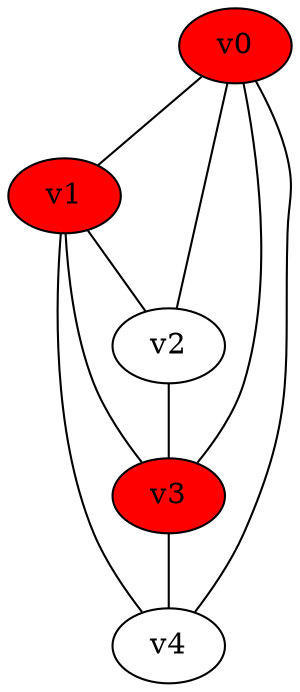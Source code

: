 graph G {
v1 [style=filled, fillcolor=red];
v0 [style=filled, fillcolor=red];
v3 [style=filled, fillcolor=red];
	v0 -- v1
	v0 -- v2
	v0 -- v3
	v0 -- v4
	v1 -- v2
	v1 -- v3
	v1 -- v4
	v2 -- v3
	v3 -- v4
}